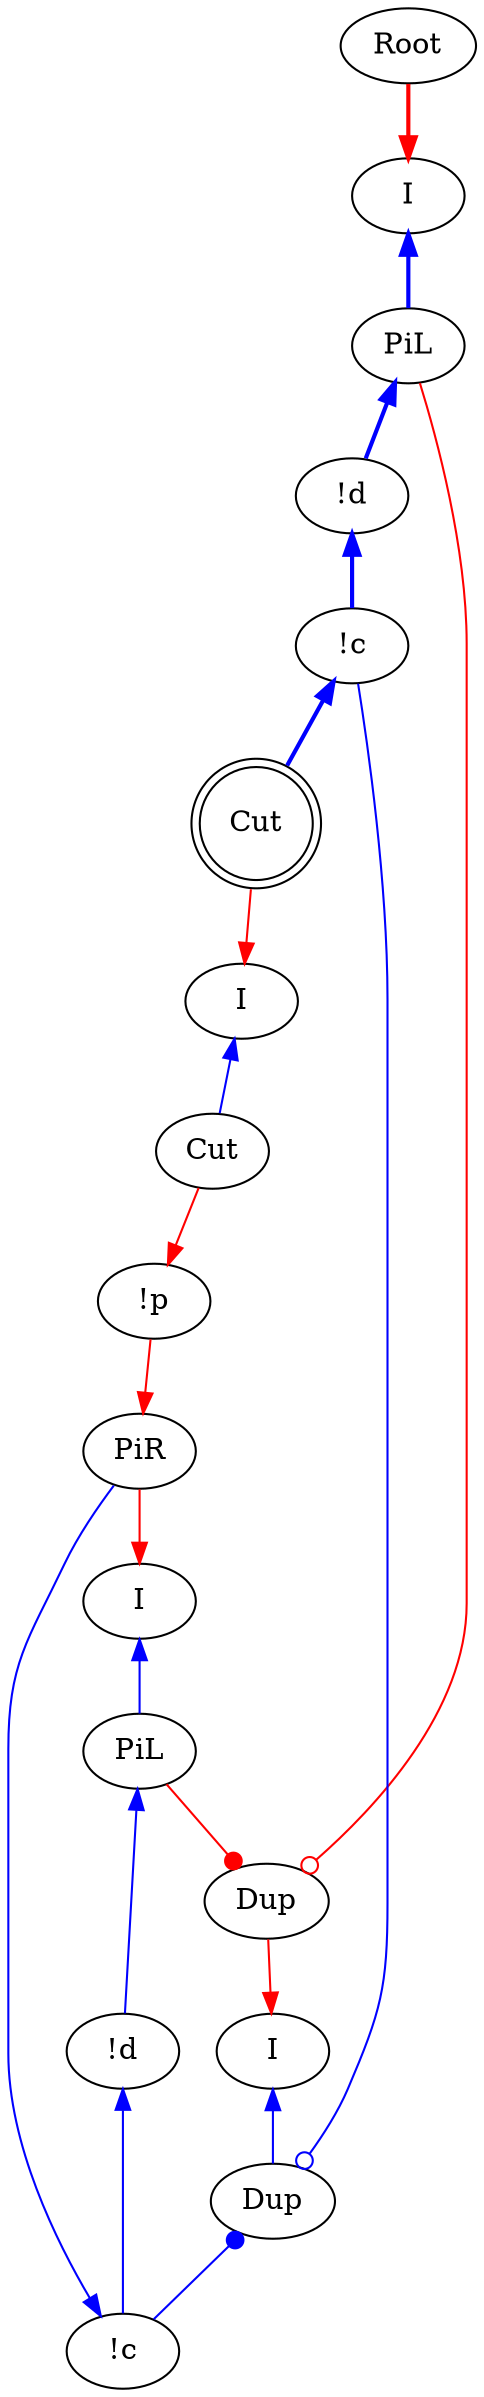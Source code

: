 digraph {
"Root0" [label="Root"]
"I0" [label="I"]
"I1" [label="I"]
"!p0" [label="!p"]
"Cut0" [label="Cut"]
"PiR0" [label="PiR"]
"Cut1" [label="Cut",shape=doublecircle]
"!c0" [label="!c"]
"!c1" [label="!c"]
"!d0" [label="!d"]
"!d1" [label="!d"]
"PiL0" [label="PiL"]
"PiL1" [label="PiL"]
"I2" [label="I"]
"I3" [label="I"]
"Dup0_0" [label="Dup"]
"Dup0_1" [label="Dup"]
"Cut0" -> "!p0"[color=red,tooltip="e0"]
"Dup0_0" -> "!c1"[color=blue,tooltip="e10",arrowtail=odot,dir=back]
"!d1" -> "!c1"[color=blue,tooltip="e11",penwidth=2,dir=back]
"PiL0" -> "!d0"[color=blue,tooltip="e12",dir=back]
"PiL1" -> "!d1"[color=blue,tooltip="e13",penwidth=2,dir=back]
"I2" -> "PiL0"[color=blue,tooltip="e14",dir=back]
"I3" -> "PiL1"[color=blue,tooltip="e15",penwidth=2,dir=back]
"PiL0" -> "Dup0_1"[color=red,tooltip="e16",arrowhead=dot]
"PiL1" -> "Dup0_1"[color=red,tooltip="e17",arrowhead=odot]
"!p0" -> "PiR0"[color=red,tooltip="e2"]
"!c0" -> "PiR0"[color=blue,tooltip="e4",dir=back]
"!c1" -> "Cut1"[color=blue,tooltip="e5",penwidth=2,dir=back]
"PiR0" -> "I2"[color=red,tooltip="e6"]
"Dup0_0" -> "!c0"[color=blue,tooltip="e8",arrowtail=dot,dir=back]
"!d0" -> "!c0"[color=blue,tooltip="e9",dir=back]
"Root0" -> "I3"[color=red,tooltip="ret",penwidth=2]
"I0" -> "Cut0"[color=blue,tooltip="x1_o1",dir=back]
"Cut1" -> "I0"[color=red,tooltip="x1_o1r"]
"I1" -> "Dup0_0"[color=blue,tooltip="x1_o2",dir=back]
"Dup0_1" -> "I1"[color=red,tooltip="x1_o2r"]
}
